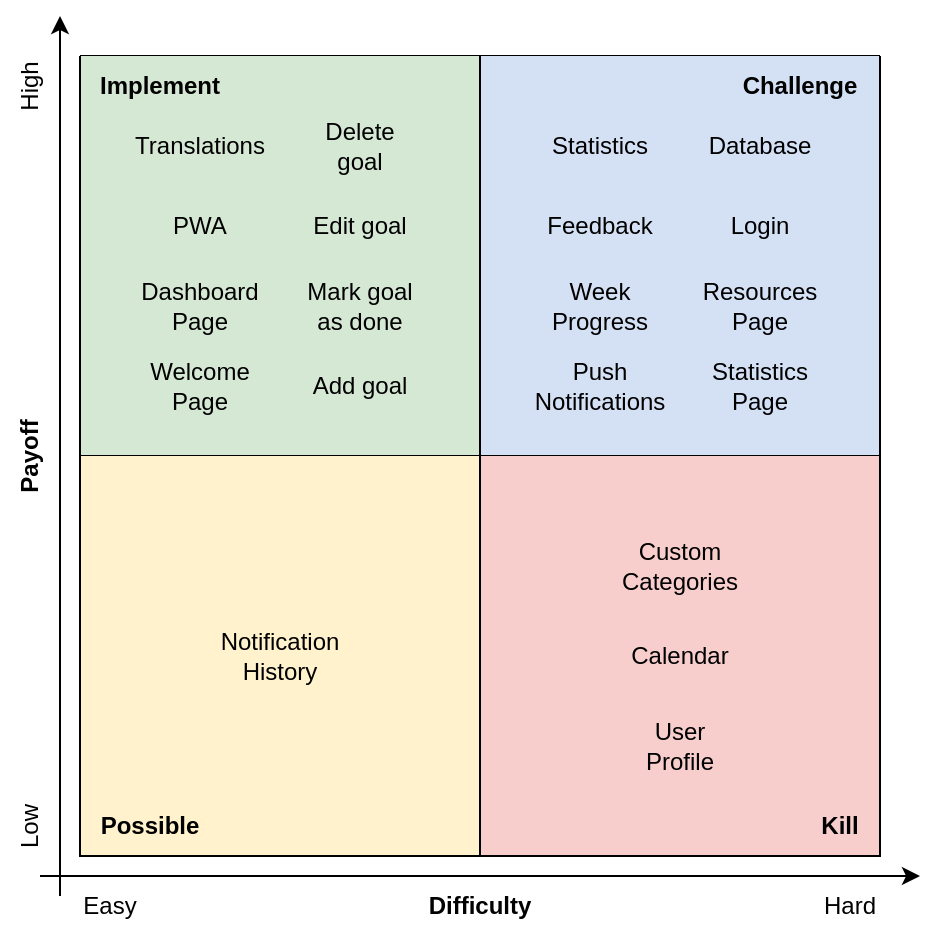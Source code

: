 <mxfile version="24.2.8" type="device">
  <diagram name="Page-1" id="WReJ5nEabWAgBs3qs5jF">
    <mxGraphModel dx="1242" dy="695" grid="1" gridSize="10" guides="1" tooltips="1" connect="1" arrows="1" fold="1" page="1" pageScale="1" pageWidth="850" pageHeight="1100" math="0" shadow="0">
      <root>
        <mxCell id="0" />
        <mxCell id="1" parent="0" />
        <mxCell id="RxkwYJ3DwMkn55Msqqu5-1" value="" style="swimlane;startSize=0;swimlaneFillColor=#D5E8D4;" vertex="1" parent="1">
          <mxGeometry x="120" y="120" width="200" height="200" as="geometry">
            <mxRectangle x="120" y="120" width="50" height="40" as="alternateBounds" />
          </mxGeometry>
        </mxCell>
        <mxCell id="RxkwYJ3DwMkn55Msqqu5-17" value="&lt;b&gt;Implement&lt;/b&gt;" style="text;html=1;align=center;verticalAlign=middle;whiteSpace=wrap;rounded=0;" vertex="1" parent="RxkwYJ3DwMkn55Msqqu5-1">
          <mxGeometry width="80" height="30" as="geometry" />
        </mxCell>
        <mxCell id="RxkwYJ3DwMkn55Msqqu5-28" value="Dashboard Page" style="text;html=1;align=center;verticalAlign=middle;whiteSpace=wrap;rounded=0;" vertex="1" parent="RxkwYJ3DwMkn55Msqqu5-1">
          <mxGeometry x="30" y="110" width="60" height="30" as="geometry" />
        </mxCell>
        <mxCell id="RxkwYJ3DwMkn55Msqqu5-29" value="Add goal" style="text;html=1;align=center;verticalAlign=middle;whiteSpace=wrap;rounded=0;" vertex="1" parent="RxkwYJ3DwMkn55Msqqu5-1">
          <mxGeometry x="110" y="150" width="60" height="30" as="geometry" />
        </mxCell>
        <mxCell id="RxkwYJ3DwMkn55Msqqu5-31" value="Delete goal" style="text;html=1;align=center;verticalAlign=middle;whiteSpace=wrap;rounded=0;" vertex="1" parent="RxkwYJ3DwMkn55Msqqu5-1">
          <mxGeometry x="110" y="30" width="60" height="30" as="geometry" />
        </mxCell>
        <mxCell id="RxkwYJ3DwMkn55Msqqu5-32" value="Edit goal" style="text;html=1;align=center;verticalAlign=middle;whiteSpace=wrap;rounded=0;" vertex="1" parent="RxkwYJ3DwMkn55Msqqu5-1">
          <mxGeometry x="110" y="70" width="60" height="30" as="geometry" />
        </mxCell>
        <mxCell id="RxkwYJ3DwMkn55Msqqu5-30" value="Mark goal as done" style="text;html=1;align=center;verticalAlign=middle;whiteSpace=wrap;rounded=0;" vertex="1" parent="RxkwYJ3DwMkn55Msqqu5-1">
          <mxGeometry x="110" y="110" width="60" height="30" as="geometry" />
        </mxCell>
        <mxCell id="RxkwYJ3DwMkn55Msqqu5-34" value="PWA" style="text;html=1;align=center;verticalAlign=middle;whiteSpace=wrap;rounded=0;" vertex="1" parent="RxkwYJ3DwMkn55Msqqu5-1">
          <mxGeometry x="30" y="70" width="60" height="30" as="geometry" />
        </mxCell>
        <mxCell id="RxkwYJ3DwMkn55Msqqu5-26" value="Welcome Page" style="text;html=1;align=center;verticalAlign=middle;whiteSpace=wrap;rounded=0;" vertex="1" parent="RxkwYJ3DwMkn55Msqqu5-1">
          <mxGeometry x="30" y="150" width="60" height="30" as="geometry" />
        </mxCell>
        <mxCell id="RxkwYJ3DwMkn55Msqqu5-37" value="Translations" style="text;html=1;align=center;verticalAlign=middle;whiteSpace=wrap;rounded=0;" vertex="1" parent="RxkwYJ3DwMkn55Msqqu5-1">
          <mxGeometry x="30" y="30" width="60" height="30" as="geometry" />
        </mxCell>
        <mxCell id="RxkwYJ3DwMkn55Msqqu5-2" value="" style="swimlane;startSize=0;swimlaneFillColor=#D4E1F5;" vertex="1" parent="1">
          <mxGeometry x="320" y="120" width="200" height="200" as="geometry">
            <mxRectangle x="90" y="50" width="50" height="40" as="alternateBounds" />
          </mxGeometry>
        </mxCell>
        <mxCell id="RxkwYJ3DwMkn55Msqqu5-25" value="Push Notifications" style="text;html=1;align=center;verticalAlign=middle;whiteSpace=wrap;rounded=0;" vertex="1" parent="RxkwYJ3DwMkn55Msqqu5-2">
          <mxGeometry x="30" y="150" width="60" height="30" as="geometry" />
        </mxCell>
        <mxCell id="RxkwYJ3DwMkn55Msqqu5-27" value="&lt;div&gt;Week&lt;/div&gt;Progress" style="text;html=1;align=center;verticalAlign=middle;whiteSpace=wrap;rounded=0;" vertex="1" parent="RxkwYJ3DwMkn55Msqqu5-2">
          <mxGeometry x="30" y="110" width="60" height="30" as="geometry" />
        </mxCell>
        <mxCell id="RxkwYJ3DwMkn55Msqqu5-35" value="Statistics Page" style="text;html=1;align=center;verticalAlign=middle;whiteSpace=wrap;rounded=0;" vertex="1" parent="RxkwYJ3DwMkn55Msqqu5-2">
          <mxGeometry x="110" y="150" width="60" height="30" as="geometry" />
        </mxCell>
        <mxCell id="RxkwYJ3DwMkn55Msqqu5-36" value="Resources Page" style="text;html=1;align=center;verticalAlign=middle;whiteSpace=wrap;rounded=0;" vertex="1" parent="RxkwYJ3DwMkn55Msqqu5-2">
          <mxGeometry x="110" y="110" width="60" height="30" as="geometry" />
        </mxCell>
        <mxCell id="RxkwYJ3DwMkn55Msqqu5-39" value="Feedback" style="text;html=1;align=center;verticalAlign=middle;whiteSpace=wrap;rounded=0;" vertex="1" parent="RxkwYJ3DwMkn55Msqqu5-2">
          <mxGeometry x="30" y="70" width="60" height="30" as="geometry" />
        </mxCell>
        <mxCell id="RxkwYJ3DwMkn55Msqqu5-40" value="Login" style="text;html=1;align=center;verticalAlign=middle;whiteSpace=wrap;rounded=0;" vertex="1" parent="RxkwYJ3DwMkn55Msqqu5-2">
          <mxGeometry x="110" y="70" width="60" height="30" as="geometry" />
        </mxCell>
        <mxCell id="RxkwYJ3DwMkn55Msqqu5-41" value="Statistics" style="text;html=1;align=center;verticalAlign=middle;whiteSpace=wrap;rounded=0;" vertex="1" parent="RxkwYJ3DwMkn55Msqqu5-2">
          <mxGeometry x="30" y="30" width="60" height="30" as="geometry" />
        </mxCell>
        <mxCell id="RxkwYJ3DwMkn55Msqqu5-42" value="Database" style="text;html=1;align=center;verticalAlign=middle;whiteSpace=wrap;rounded=0;" vertex="1" parent="RxkwYJ3DwMkn55Msqqu5-2">
          <mxGeometry x="110" y="30" width="60" height="30" as="geometry" />
        </mxCell>
        <mxCell id="RxkwYJ3DwMkn55Msqqu5-18" value="&lt;b&gt;Challenge&lt;/b&gt;" style="text;html=1;align=center;verticalAlign=middle;whiteSpace=wrap;rounded=0;" vertex="1" parent="RxkwYJ3DwMkn55Msqqu5-2">
          <mxGeometry x="120" width="80" height="30" as="geometry" />
        </mxCell>
        <mxCell id="RxkwYJ3DwMkn55Msqqu5-3" value="" style="swimlane;startSize=0;swimlaneFillColor=#FFF2CC;" vertex="1" parent="1">
          <mxGeometry x="120" y="320" width="200" height="200" as="geometry" />
        </mxCell>
        <mxCell id="RxkwYJ3DwMkn55Msqqu5-15" value="&lt;b&gt;Possible&lt;/b&gt;" style="text;html=1;align=center;verticalAlign=middle;whiteSpace=wrap;rounded=0;" vertex="1" parent="RxkwYJ3DwMkn55Msqqu5-3">
          <mxGeometry y="170" width="70" height="30" as="geometry" />
        </mxCell>
        <mxCell id="RxkwYJ3DwMkn55Msqqu5-23" value="Notification History" style="text;html=1;align=center;verticalAlign=middle;whiteSpace=wrap;rounded=0;" vertex="1" parent="RxkwYJ3DwMkn55Msqqu5-3">
          <mxGeometry x="70" y="85" width="60" height="30" as="geometry" />
        </mxCell>
        <mxCell id="RxkwYJ3DwMkn55Msqqu5-4" value="" style="swimlane;startSize=0;swimlaneFillColor=#F8CECC;" vertex="1" parent="1">
          <mxGeometry x="320" y="320" width="200" height="200" as="geometry" />
        </mxCell>
        <mxCell id="RxkwYJ3DwMkn55Msqqu5-21" value="Calendar" style="text;html=1;align=center;verticalAlign=middle;whiteSpace=wrap;rounded=0;" vertex="1" parent="RxkwYJ3DwMkn55Msqqu5-4">
          <mxGeometry x="70" y="85" width="60" height="30" as="geometry" />
        </mxCell>
        <mxCell id="RxkwYJ3DwMkn55Msqqu5-22" value="Custom Categories" style="text;html=1;align=center;verticalAlign=middle;whiteSpace=wrap;rounded=0;" vertex="1" parent="RxkwYJ3DwMkn55Msqqu5-4">
          <mxGeometry x="70" y="40" width="60" height="30" as="geometry" />
        </mxCell>
        <mxCell id="RxkwYJ3DwMkn55Msqqu5-24" value="User Profile" style="text;html=1;align=center;verticalAlign=middle;whiteSpace=wrap;rounded=0;" vertex="1" parent="RxkwYJ3DwMkn55Msqqu5-4">
          <mxGeometry x="70" y="130" width="60" height="30" as="geometry" />
        </mxCell>
        <mxCell id="RxkwYJ3DwMkn55Msqqu5-19" value="&lt;b&gt;Kill&lt;/b&gt;" style="text;html=1;align=center;verticalAlign=middle;whiteSpace=wrap;rounded=0;" vertex="1" parent="RxkwYJ3DwMkn55Msqqu5-4">
          <mxGeometry x="160" y="170" width="40" height="30" as="geometry" />
        </mxCell>
        <mxCell id="RxkwYJ3DwMkn55Msqqu5-5" value="" style="endArrow=classic;html=1;rounded=0;" edge="1" parent="1">
          <mxGeometry width="50" height="50" relative="1" as="geometry">
            <mxPoint x="100" y="530" as="sourcePoint" />
            <mxPoint x="540" y="530" as="targetPoint" />
          </mxGeometry>
        </mxCell>
        <mxCell id="RxkwYJ3DwMkn55Msqqu5-6" value="" style="endArrow=classic;html=1;rounded=0;" edge="1" parent="1">
          <mxGeometry width="50" height="50" relative="1" as="geometry">
            <mxPoint x="110" y="540" as="sourcePoint" />
            <mxPoint x="110" y="100" as="targetPoint" />
          </mxGeometry>
        </mxCell>
        <mxCell id="RxkwYJ3DwMkn55Msqqu5-9" value="&lt;b&gt;Difficulty&lt;/b&gt;" style="text;html=1;align=center;verticalAlign=middle;whiteSpace=wrap;rounded=0;" vertex="1" parent="1">
          <mxGeometry x="285" y="530" width="70" height="30" as="geometry" />
        </mxCell>
        <mxCell id="RxkwYJ3DwMkn55Msqqu5-10" value="Easy" style="text;html=1;align=center;verticalAlign=middle;whiteSpace=wrap;rounded=0;" vertex="1" parent="1">
          <mxGeometry x="110" y="530" width="50" height="30" as="geometry" />
        </mxCell>
        <mxCell id="RxkwYJ3DwMkn55Msqqu5-11" value="Hard" style="text;html=1;align=center;verticalAlign=middle;whiteSpace=wrap;rounded=0;" vertex="1" parent="1">
          <mxGeometry x="480" y="530" width="50" height="30" as="geometry" />
        </mxCell>
        <mxCell id="RxkwYJ3DwMkn55Msqqu5-12" value="&lt;b&gt;Payoff&lt;/b&gt;" style="text;html=1;align=center;verticalAlign=middle;whiteSpace=wrap;rounded=0;rotation=-90;" vertex="1" parent="1">
          <mxGeometry x="65" y="305" width="60" height="30" as="geometry" />
        </mxCell>
        <mxCell id="RxkwYJ3DwMkn55Msqqu5-13" value="High" style="text;html=1;align=center;verticalAlign=middle;whiteSpace=wrap;rounded=0;rotation=-90;" vertex="1" parent="1">
          <mxGeometry x="70" y="120" width="50" height="30" as="geometry" />
        </mxCell>
        <mxCell id="RxkwYJ3DwMkn55Msqqu5-14" value="Low" style="text;html=1;align=center;verticalAlign=middle;whiteSpace=wrap;rounded=0;rotation=-90;" vertex="1" parent="1">
          <mxGeometry x="70" y="490" width="50" height="30" as="geometry" />
        </mxCell>
      </root>
    </mxGraphModel>
  </diagram>
</mxfile>
